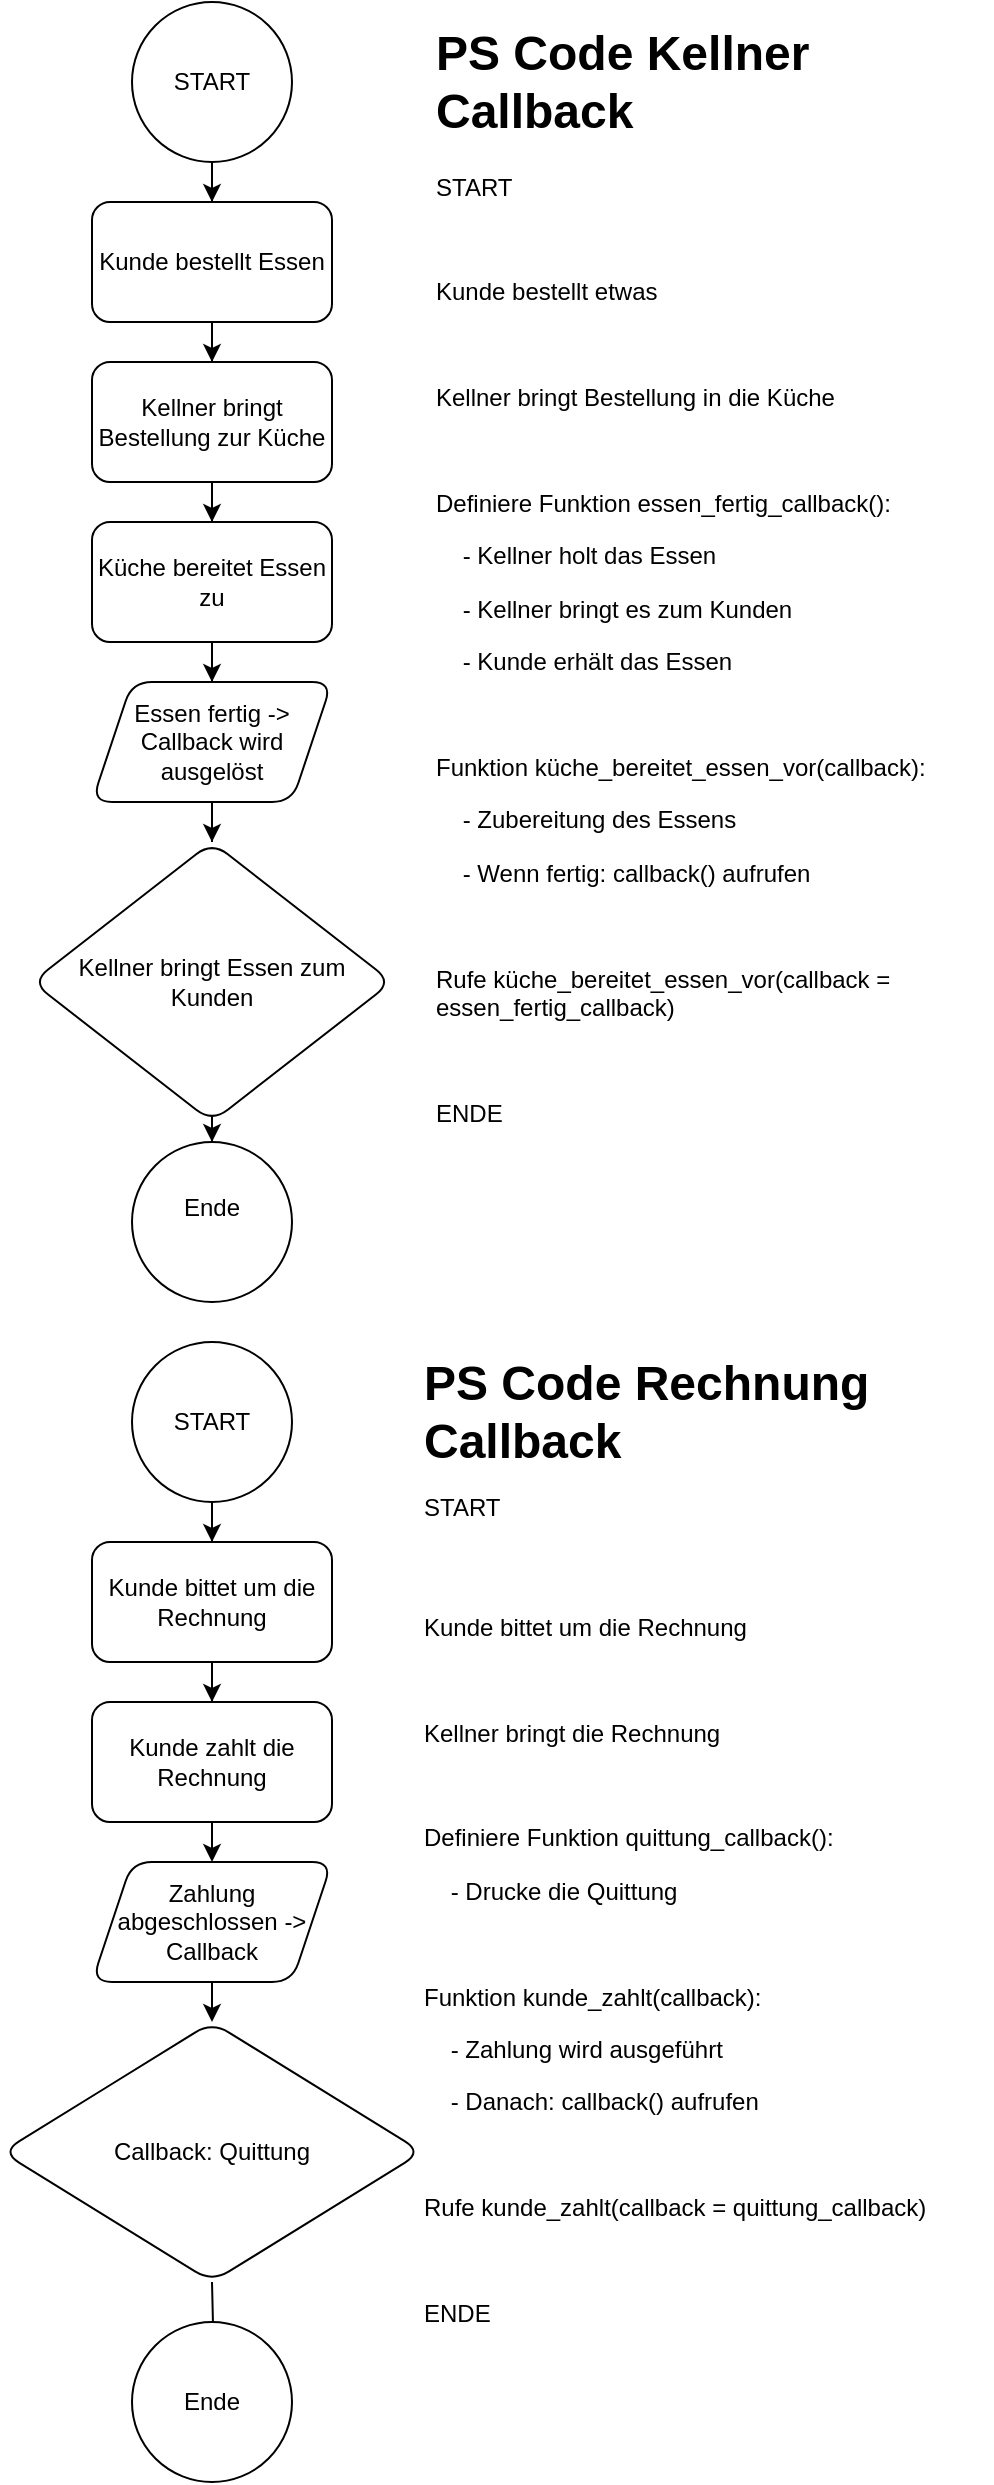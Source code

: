 <mxfile version="28.1.2">
  <diagram name="Seite-1" id="q9GE-YcTkPF5vQShGvUk">
    <mxGraphModel dx="1188" dy="701" grid="1" gridSize="10" guides="1" tooltips="1" connect="1" arrows="1" fold="1" page="1" pageScale="1" pageWidth="827" pageHeight="1169" math="0" shadow="0">
      <root>
        <mxCell id="0" />
        <mxCell id="1" parent="0" />
        <mxCell id="7WNL2oBzL13hyoG_9b9U-5" value="" style="edgeStyle=orthogonalEdgeStyle;rounded=0;orthogonalLoop=1;jettySize=auto;html=1;" edge="1" parent="1" source="7WNL2oBzL13hyoG_9b9U-1" target="7WNL2oBzL13hyoG_9b9U-4">
          <mxGeometry relative="1" as="geometry" />
        </mxCell>
        <mxCell id="7WNL2oBzL13hyoG_9b9U-1" value="START" style="ellipse;whiteSpace=wrap;html=1;aspect=fixed;" vertex="1" parent="1">
          <mxGeometry x="90" y="20" width="80" height="80" as="geometry" />
        </mxCell>
        <mxCell id="7WNL2oBzL13hyoG_9b9U-7" value="" style="edgeStyle=orthogonalEdgeStyle;rounded=0;orthogonalLoop=1;jettySize=auto;html=1;" edge="1" parent="1" source="7WNL2oBzL13hyoG_9b9U-4" target="7WNL2oBzL13hyoG_9b9U-6">
          <mxGeometry relative="1" as="geometry" />
        </mxCell>
        <mxCell id="7WNL2oBzL13hyoG_9b9U-4" value="Kunde bestellt Essen" style="rounded=1;whiteSpace=wrap;html=1;" vertex="1" parent="1">
          <mxGeometry x="70" y="120" width="120" height="60" as="geometry" />
        </mxCell>
        <mxCell id="7WNL2oBzL13hyoG_9b9U-9" value="" style="edgeStyle=orthogonalEdgeStyle;rounded=0;orthogonalLoop=1;jettySize=auto;html=1;" edge="1" parent="1" source="7WNL2oBzL13hyoG_9b9U-6" target="7WNL2oBzL13hyoG_9b9U-8">
          <mxGeometry relative="1" as="geometry" />
        </mxCell>
        <mxCell id="7WNL2oBzL13hyoG_9b9U-6" value="Kellner bringt Bestellung zur Küche" style="whiteSpace=wrap;html=1;rounded=1;" vertex="1" parent="1">
          <mxGeometry x="70" y="200" width="120" height="60" as="geometry" />
        </mxCell>
        <mxCell id="7WNL2oBzL13hyoG_9b9U-11" value="" style="edgeStyle=orthogonalEdgeStyle;rounded=0;orthogonalLoop=1;jettySize=auto;html=1;" edge="1" parent="1" source="7WNL2oBzL13hyoG_9b9U-8" target="7WNL2oBzL13hyoG_9b9U-10">
          <mxGeometry relative="1" as="geometry" />
        </mxCell>
        <mxCell id="7WNL2oBzL13hyoG_9b9U-8" value="Küche bereitet Essen zu" style="whiteSpace=wrap;html=1;rounded=1;" vertex="1" parent="1">
          <mxGeometry x="70" y="280" width="120" height="60" as="geometry" />
        </mxCell>
        <mxCell id="7WNL2oBzL13hyoG_9b9U-13" value="" style="edgeStyle=orthogonalEdgeStyle;rounded=0;orthogonalLoop=1;jettySize=auto;html=1;" edge="1" parent="1" source="7WNL2oBzL13hyoG_9b9U-10" target="7WNL2oBzL13hyoG_9b9U-12">
          <mxGeometry relative="1" as="geometry" />
        </mxCell>
        <mxCell id="7WNL2oBzL13hyoG_9b9U-10" value="Essen fertig -&amp;gt; Callback wird ausgelöst" style="shape=parallelogram;perimeter=parallelogramPerimeter;whiteSpace=wrap;html=1;fixedSize=1;rounded=1;" vertex="1" parent="1">
          <mxGeometry x="70" y="360" width="120" height="60" as="geometry" />
        </mxCell>
        <mxCell id="7WNL2oBzL13hyoG_9b9U-15" value="" style="edgeStyle=orthogonalEdgeStyle;rounded=0;orthogonalLoop=1;jettySize=auto;html=1;" edge="1" parent="1" source="7WNL2oBzL13hyoG_9b9U-12" target="7WNL2oBzL13hyoG_9b9U-14">
          <mxGeometry relative="1" as="geometry" />
        </mxCell>
        <mxCell id="7WNL2oBzL13hyoG_9b9U-12" value="Kellner bringt Essen zum Kunden" style="rhombus;whiteSpace=wrap;html=1;rounded=1;" vertex="1" parent="1">
          <mxGeometry x="40" y="440" width="180" height="140" as="geometry" />
        </mxCell>
        <mxCell id="7WNL2oBzL13hyoG_9b9U-14" value="Ende&lt;div&gt;&lt;br&gt;&lt;/div&gt;" style="ellipse;whiteSpace=wrap;html=1;rounded=1;" vertex="1" parent="1">
          <mxGeometry x="90" y="590" width="80" height="80" as="geometry" />
        </mxCell>
        <mxCell id="7WNL2oBzL13hyoG_9b9U-31" value="&lt;h1 style=&quot;margin-top: 0px;&quot;&gt;PS Code Kellner Callback&lt;/h1&gt;&lt;p&gt;&lt;span style=&quot;background-color: transparent;&quot;&gt;START&lt;/span&gt;&lt;/p&gt;&lt;p&gt;&lt;br&gt;&lt;/p&gt;&lt;p&gt;Kunde bestellt etwas&lt;/p&gt;&lt;p&gt;&lt;br&gt;&lt;/p&gt;&lt;p&gt;Kellner bringt Bestellung in die Küche&lt;/p&gt;&lt;p&gt;&lt;br&gt;&lt;/p&gt;&lt;p&gt;Definiere Funktion essen_fertig_callback():&lt;/p&gt;&lt;p&gt;&amp;nbsp; &amp;nbsp; - Kellner holt das Essen&lt;/p&gt;&lt;p&gt;&amp;nbsp; &amp;nbsp; - Kellner bringt es zum Kunden&lt;/p&gt;&lt;p&gt;&amp;nbsp; &amp;nbsp; - Kunde erhält das Essen&lt;/p&gt;&lt;p&gt;&lt;br&gt;&lt;/p&gt;&lt;p&gt;Funktion küche_bereitet_essen_vor(callback):&lt;/p&gt;&lt;p&gt;&amp;nbsp; &amp;nbsp; - Zubereitung des Essens&lt;/p&gt;&lt;p&gt;&amp;nbsp; &amp;nbsp; - Wenn fertig: callback() aufrufen&lt;/p&gt;&lt;p&gt;&lt;br&gt;&lt;/p&gt;&lt;p&gt;Rufe küche_bereitet_essen_vor(callback = essen_fertig_callback)&lt;/p&gt;&lt;p&gt;&lt;br&gt;&lt;/p&gt;&lt;p&gt;ENDE&lt;/p&gt;&lt;div&gt;&lt;br&gt;&lt;/div&gt;" style="text;html=1;whiteSpace=wrap;overflow=hidden;rounded=0;" vertex="1" parent="1">
          <mxGeometry x="240" y="25" width="280" height="570" as="geometry" />
        </mxCell>
        <mxCell id="7WNL2oBzL13hyoG_9b9U-32" value="&lt;h1 style=&quot;margin-top: 0px;&quot;&gt;&lt;span style=&quot;background-color: transparent; color: light-dark(rgb(0, 0, 0), rgb(255, 255, 255));&quot;&gt;PS Code Rechnung Callback&lt;br&gt;&lt;/span&gt;&lt;span style=&quot;background-color: transparent; color: light-dark(rgb(0, 0, 0), rgb(255, 255, 255)); font-size: 12px; font-weight: normal;&quot;&gt;START&lt;/span&gt;&lt;/h1&gt;&lt;p&gt;&lt;br&gt;&lt;/p&gt;&lt;p&gt;Kunde bittet um die Rechnung&lt;/p&gt;&lt;p&gt;&lt;br&gt;&lt;/p&gt;&lt;p&gt;Kellner bringt die Rechnung&lt;/p&gt;&lt;p&gt;&lt;br&gt;&lt;/p&gt;&lt;p&gt;Definiere Funktion quittung_callback():&lt;/p&gt;&lt;p&gt;&amp;nbsp; &amp;nbsp; - Drucke die Quittung&lt;/p&gt;&lt;p&gt;&lt;br&gt;&lt;/p&gt;&lt;p&gt;Funktion kunde_zahlt(callback):&lt;/p&gt;&lt;p&gt;&amp;nbsp; &amp;nbsp; - Zahlung wird ausgeführt&lt;/p&gt;&lt;p&gt;&amp;nbsp; &amp;nbsp; - Danach: callback() aufrufen&lt;/p&gt;&lt;p&gt;&lt;br&gt;&lt;/p&gt;&lt;p&gt;Rufe kunde_zahlt(callback = quittung_callback)&lt;/p&gt;&lt;p&gt;&lt;br&gt;&lt;/p&gt;&lt;p&gt;ENDE&lt;/p&gt;&lt;div&gt;&lt;br&gt;&lt;/div&gt;" style="text;html=1;whiteSpace=wrap;overflow=hidden;rounded=0;" vertex="1" parent="1">
          <mxGeometry x="234" y="690" width="286" height="550" as="geometry" />
        </mxCell>
        <mxCell id="7WNL2oBzL13hyoG_9b9U-33" value="" style="edgeStyle=orthogonalEdgeStyle;rounded=0;orthogonalLoop=1;jettySize=auto;html=1;" edge="1" parent="1" source="7WNL2oBzL13hyoG_9b9U-34" target="7WNL2oBzL13hyoG_9b9U-36">
          <mxGeometry relative="1" as="geometry" />
        </mxCell>
        <mxCell id="7WNL2oBzL13hyoG_9b9U-34" value="START" style="ellipse;whiteSpace=wrap;html=1;aspect=fixed;" vertex="1" parent="1">
          <mxGeometry x="90" y="690" width="80" height="80" as="geometry" />
        </mxCell>
        <mxCell id="7WNL2oBzL13hyoG_9b9U-35" value="" style="edgeStyle=orthogonalEdgeStyle;rounded=0;orthogonalLoop=1;jettySize=auto;html=1;" edge="1" parent="1" source="7WNL2oBzL13hyoG_9b9U-36" target="7WNL2oBzL13hyoG_9b9U-38">
          <mxGeometry relative="1" as="geometry" />
        </mxCell>
        <mxCell id="7WNL2oBzL13hyoG_9b9U-36" value="Kunde bittet um die Rechnung" style="rounded=1;whiteSpace=wrap;html=1;" vertex="1" parent="1">
          <mxGeometry x="70" y="790" width="120" height="60" as="geometry" />
        </mxCell>
        <mxCell id="7WNL2oBzL13hyoG_9b9U-37" style="edgeStyle=orthogonalEdgeStyle;rounded=0;orthogonalLoop=1;jettySize=auto;html=1;exitX=0.5;exitY=1;exitDx=0;exitDy=0;entryX=0.5;entryY=0;entryDx=0;entryDy=0;" edge="1" parent="1" source="7WNL2oBzL13hyoG_9b9U-38" target="7WNL2oBzL13hyoG_9b9U-40">
          <mxGeometry relative="1" as="geometry" />
        </mxCell>
        <mxCell id="7WNL2oBzL13hyoG_9b9U-38" value="Kunde zahlt die Rechnung" style="rounded=1;whiteSpace=wrap;html=1;" vertex="1" parent="1">
          <mxGeometry x="70" y="870" width="120" height="60" as="geometry" />
        </mxCell>
        <mxCell id="7WNL2oBzL13hyoG_9b9U-39" value="" style="edgeStyle=orthogonalEdgeStyle;rounded=0;orthogonalLoop=1;jettySize=auto;html=1;" edge="1" parent="1" source="7WNL2oBzL13hyoG_9b9U-40">
          <mxGeometry relative="1" as="geometry">
            <mxPoint x="130" y="1030" as="targetPoint" />
          </mxGeometry>
        </mxCell>
        <mxCell id="7WNL2oBzL13hyoG_9b9U-40" value="Zahlung abgeschlossen -&amp;gt; Callback" style="shape=parallelogram;perimeter=parallelogramPerimeter;whiteSpace=wrap;html=1;fixedSize=1;rounded=1;" vertex="1" parent="1">
          <mxGeometry x="70" y="950" width="120" height="60" as="geometry" />
        </mxCell>
        <mxCell id="7WNL2oBzL13hyoG_9b9U-41" value="" style="edgeStyle=orthogonalEdgeStyle;rounded=0;orthogonalLoop=1;jettySize=auto;html=1;" edge="1" parent="1" target="7WNL2oBzL13hyoG_9b9U-43">
          <mxGeometry relative="1" as="geometry">
            <mxPoint x="130" y="1160" as="sourcePoint" />
          </mxGeometry>
        </mxCell>
        <mxCell id="7WNL2oBzL13hyoG_9b9U-42" value="Callback: Quittung" style="rhombus;whiteSpace=wrap;html=1;rounded=1;" vertex="1" parent="1">
          <mxGeometry x="25" y="1030" width="210" height="130" as="geometry" />
        </mxCell>
        <mxCell id="7WNL2oBzL13hyoG_9b9U-43" value="Ende" style="ellipse;whiteSpace=wrap;html=1;rounded=1;" vertex="1" parent="1">
          <mxGeometry x="90" y="1180" width="80" height="80" as="geometry" />
        </mxCell>
      </root>
    </mxGraphModel>
  </diagram>
</mxfile>
